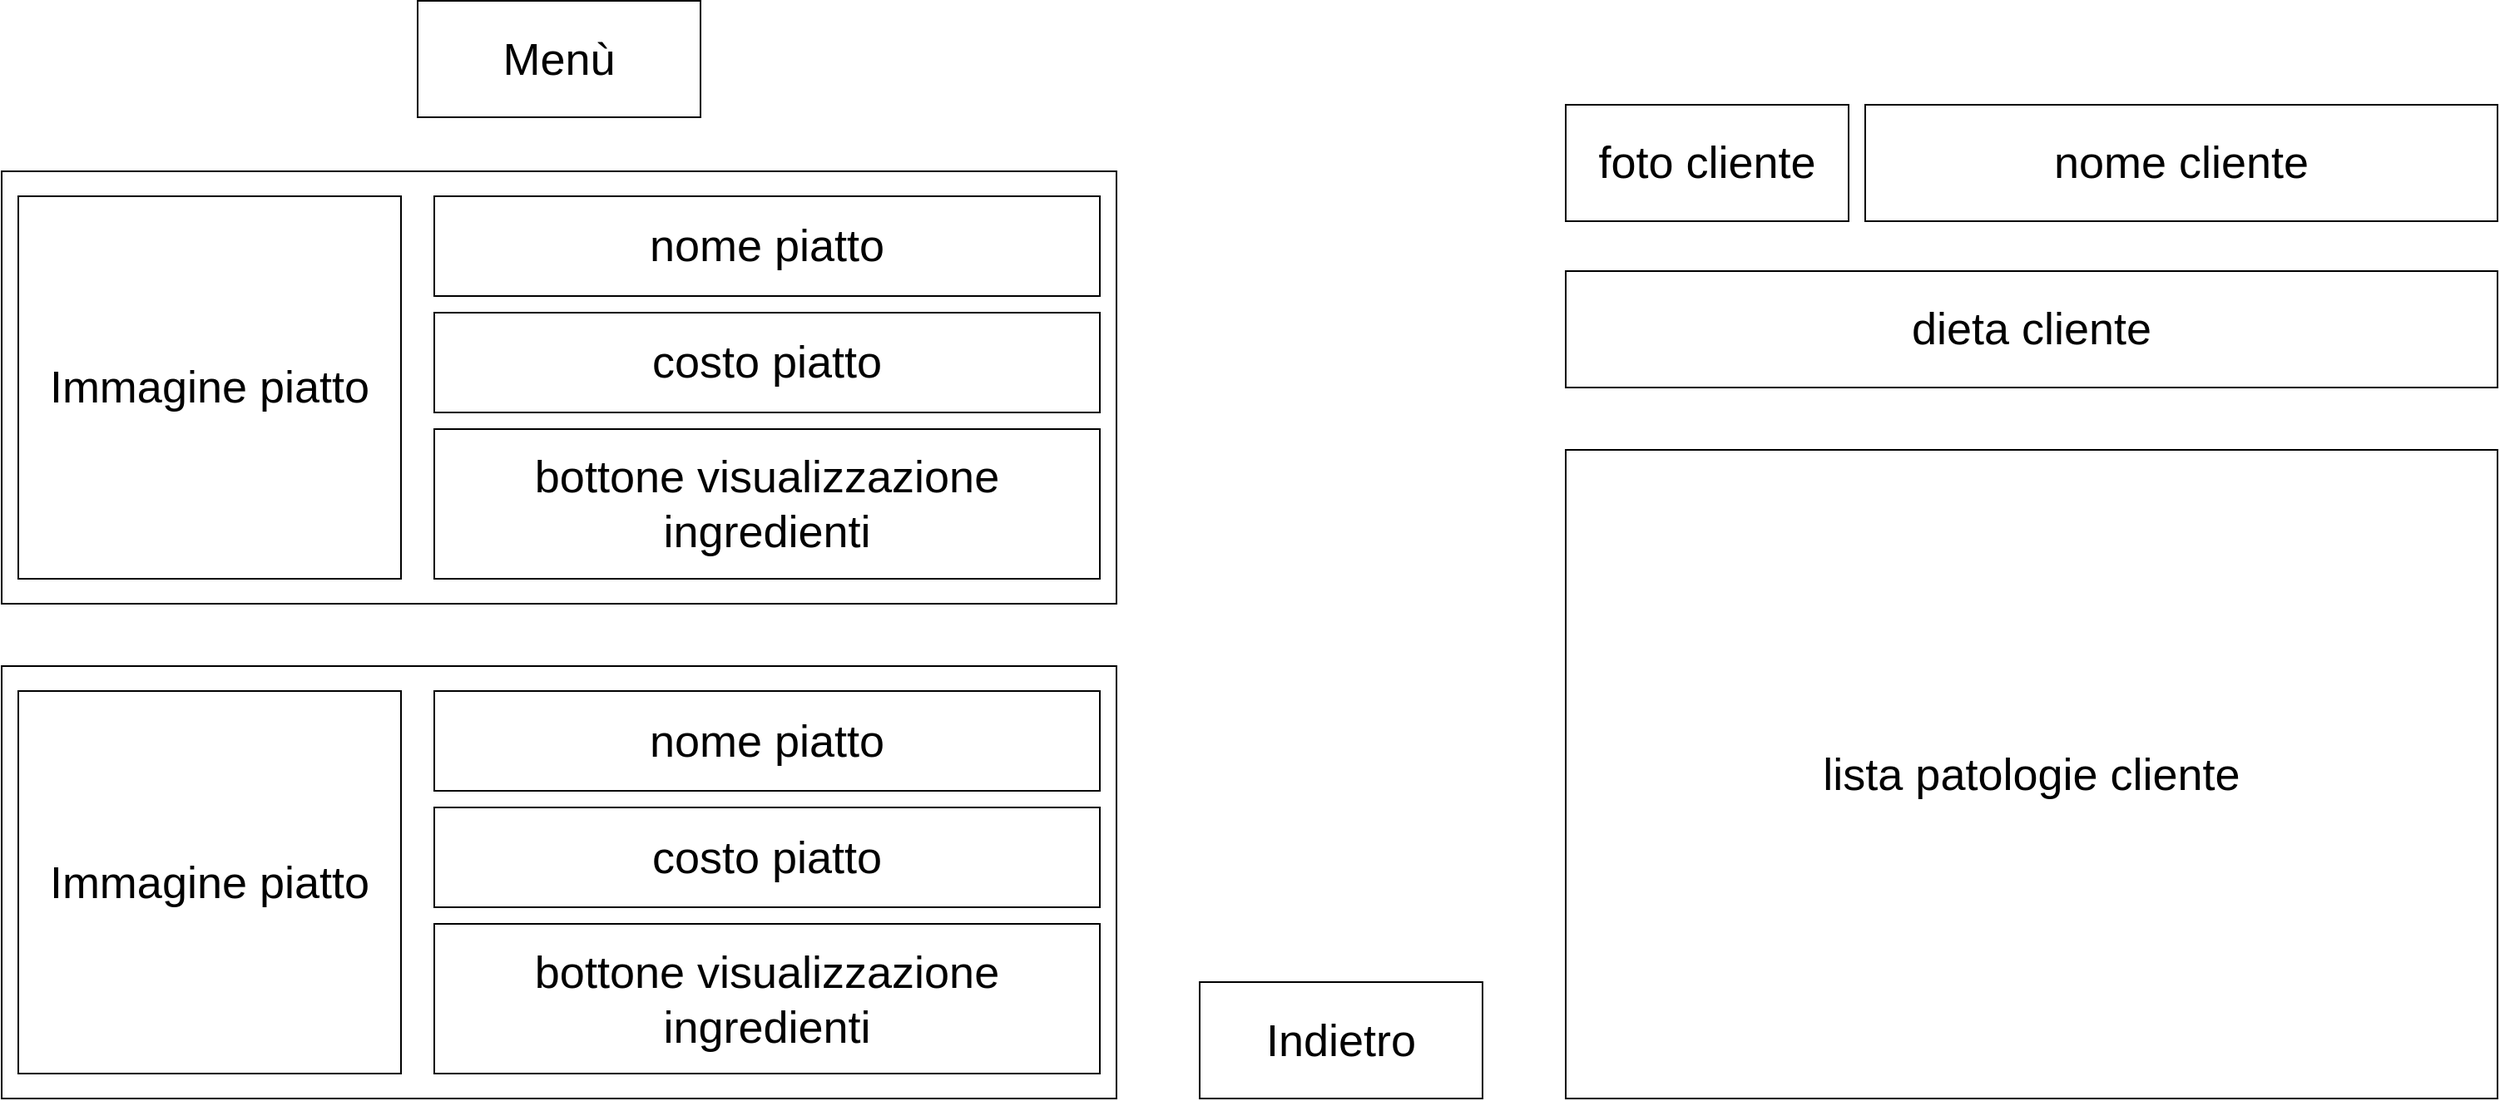 <mxfile version="18.0.5" type="device"><diagram id="IRvFJyVKYHtiPbfNVPHq" name="Page-1"><mxGraphModel dx="3445" dy="1223" grid="1" gridSize="10" guides="1" tooltips="1" connect="1" arrows="1" fold="1" page="1" pageScale="1" pageWidth="850" pageHeight="1100" math="0" shadow="0"><root><mxCell id="0"/><mxCell id="1" parent="0"/><mxCell id="56J1RiNyDWoZbsY71DNt-27" value="Menù" style="rounded=0;whiteSpace=wrap;html=1;fontSize=27;" vertex="1" parent="1"><mxGeometry x="-340" y="132.5" width="170" height="70" as="geometry"/></mxCell><mxCell id="56J1RiNyDWoZbsY71DNt-29" value="" style="whiteSpace=wrap;html=1;" vertex="1" parent="1"><mxGeometry x="-590" y="235" width="670" height="260" as="geometry"/></mxCell><mxCell id="56J1RiNyDWoZbsY71DNt-30" value="dieta cliente" style="rounded=0;whiteSpace=wrap;html=1;fontSize=27;" vertex="1" parent="1"><mxGeometry x="350" y="295" width="560" height="70" as="geometry"/></mxCell><mxCell id="56J1RiNyDWoZbsY71DNt-31" value="costo piatto" style="rounded=0;whiteSpace=wrap;html=1;fontSize=27;" vertex="1" parent="1"><mxGeometry x="-330" y="320" width="400" height="60" as="geometry"/></mxCell><mxCell id="56J1RiNyDWoZbsY71DNt-32" value="bottone visualizzazione ingredienti" style="rounded=0;whiteSpace=wrap;html=1;fontSize=27;" vertex="1" parent="1"><mxGeometry x="-330" y="390" width="400" height="90" as="geometry"/></mxCell><mxCell id="56J1RiNyDWoZbsY71DNt-33" value="Immagine piatto" style="rounded=0;whiteSpace=wrap;html=1;fontSize=27;" vertex="1" parent="1"><mxGeometry x="-580" y="250" width="230" height="230" as="geometry"/></mxCell><mxCell id="56J1RiNyDWoZbsY71DNt-34" value="nome piatto" style="rounded=0;whiteSpace=wrap;html=1;fontSize=27;" vertex="1" parent="1"><mxGeometry x="-330" y="250" width="400" height="60" as="geometry"/></mxCell><mxCell id="56J1RiNyDWoZbsY71DNt-35" value="" style="whiteSpace=wrap;html=1;" vertex="1" parent="1"><mxGeometry x="-590" y="532.5" width="670" height="260" as="geometry"/></mxCell><mxCell id="56J1RiNyDWoZbsY71DNt-36" value="costo piatto" style="rounded=0;whiteSpace=wrap;html=1;fontSize=27;" vertex="1" parent="1"><mxGeometry x="-330" y="617.5" width="400" height="60" as="geometry"/></mxCell><mxCell id="56J1RiNyDWoZbsY71DNt-37" value="bottone visualizzazione ingredienti" style="rounded=0;whiteSpace=wrap;html=1;fontSize=27;" vertex="1" parent="1"><mxGeometry x="-330" y="687.5" width="400" height="90" as="geometry"/></mxCell><mxCell id="56J1RiNyDWoZbsY71DNt-38" value="Immagine piatto" style="rounded=0;whiteSpace=wrap;html=1;fontSize=27;" vertex="1" parent="1"><mxGeometry x="-580" y="547.5" width="230" height="230" as="geometry"/></mxCell><mxCell id="56J1RiNyDWoZbsY71DNt-39" value="nome piatto" style="rounded=0;whiteSpace=wrap;html=1;fontSize=27;" vertex="1" parent="1"><mxGeometry x="-330" y="547.5" width="400" height="60" as="geometry"/></mxCell><mxCell id="56J1RiNyDWoZbsY71DNt-40" value="nome cliente" style="rounded=0;whiteSpace=wrap;html=1;fontSize=27;" vertex="1" parent="1"><mxGeometry x="530" y="195" width="380" height="70" as="geometry"/></mxCell><mxCell id="56J1RiNyDWoZbsY71DNt-41" value="lista patologie cliente" style="rounded=0;whiteSpace=wrap;html=1;fontSize=27;" vertex="1" parent="1"><mxGeometry x="350" y="402.5" width="560" height="390" as="geometry"/></mxCell><mxCell id="56J1RiNyDWoZbsY71DNt-42" value="foto cliente" style="rounded=0;whiteSpace=wrap;html=1;fontSize=27;" vertex="1" parent="1"><mxGeometry x="350" y="195" width="170" height="70" as="geometry"/></mxCell><mxCell id="56J1RiNyDWoZbsY71DNt-43" value="Indietro" style="rounded=0;whiteSpace=wrap;html=1;fontSize=27;" vertex="1" parent="1"><mxGeometry x="130" y="722.5" width="170" height="70" as="geometry"/></mxCell></root></mxGraphModel></diagram></mxfile>